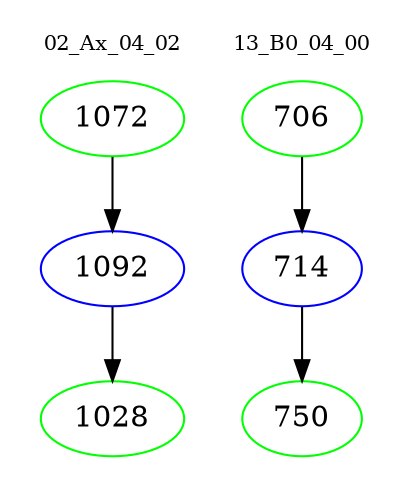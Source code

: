 digraph{
subgraph cluster_0 {
color = white
label = "02_Ax_04_02";
fontsize=10;
T0_1072 [label="1072", color="green"]
T0_1072 -> T0_1092 [color="black"]
T0_1092 [label="1092", color="blue"]
T0_1092 -> T0_1028 [color="black"]
T0_1028 [label="1028", color="green"]
}
subgraph cluster_1 {
color = white
label = "13_B0_04_00";
fontsize=10;
T1_706 [label="706", color="green"]
T1_706 -> T1_714 [color="black"]
T1_714 [label="714", color="blue"]
T1_714 -> T1_750 [color="black"]
T1_750 [label="750", color="green"]
}
}
